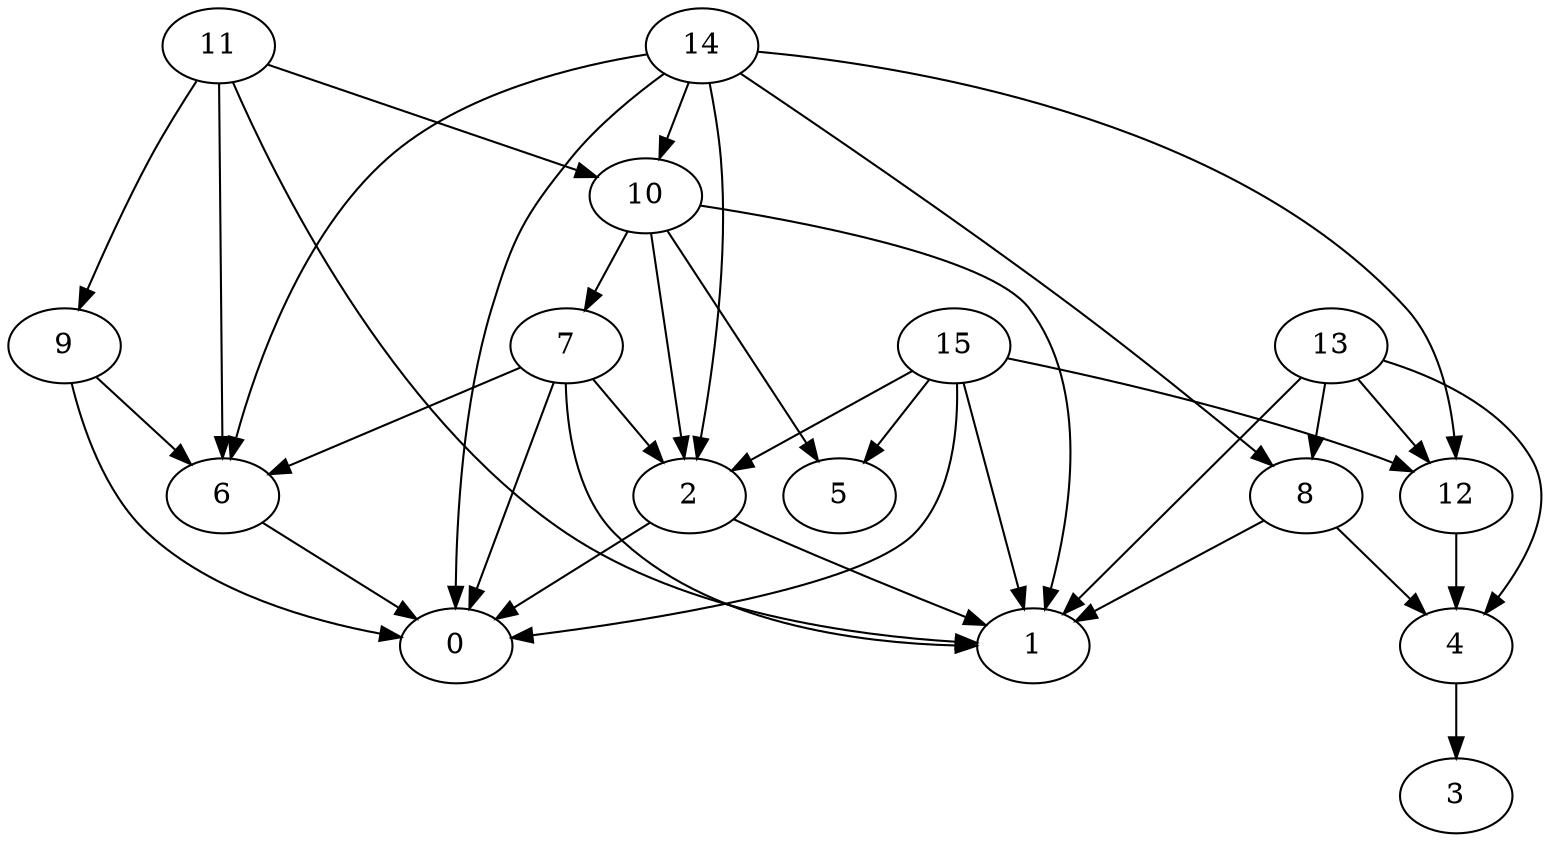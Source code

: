 digraph "Random_Nodes_16_Density_2.25_CCR_1.01_WeightType_Random" {
	graph ["Duplicate states"=0,
		GraphType=Random,
		"Max states in OPEN"=0,
		Modes="120000ms; topo-ordered tasks, ; Pruning: task equivalence, fixed order ready list, ; F-value: ; Optimisation: best schedule length (\
SL) optimisation on equal, ",
		NumberOfTasks=16,
		"Pruned using list schedule length"=9293,
		"States removed from OPEN"=0,
		TargetSystem="Homogeneous-2",
		"Time to schedule (ms)"=287,
		"Total idle time"=0,
		"Total schedule length"=105,
		"Total sequential time"=210,
		"Total states created"=24631
	];
	11	["Finish time"=11,
		Processor=0,
		"Start time"=4,
		Weight=7];
	9	["Finish time"=75,
		Processor=1,
		"Start time"=53,
		Weight=22];
	11 -> 9	[Weight=7];
	10	["Finish time"=38,
		Processor=1,
		"Start time"=34,
		Weight=4];
	11 -> 10	[Weight=6];
	6	["Finish time"=88,
		Processor=1,
		"Start time"=75,
		Weight=13];
	11 -> 6	[Weight=10];
	1	["Finish time"=81,
		Processor=0,
		"Start time"=64,
		Weight=17];
	11 -> 1	[Weight=10];
	15	["Finish time"=33,
		Processor=0,
		"Start time"=11,
		Weight=22];
	12	["Finish time"=55,
		Processor=0,
		"Start time"=33,
		Weight=22];
	15 -> 12	[Weight=3];
	2	["Finish time"=53,
		Processor=1,
		"Start time"=49,
		Weight=4];
	15 -> 2	[Weight=8];
	0	["Finish time"=105,
		Processor=1,
		"Start time"=88,
		Weight=17];
	15 -> 0	[Weight=10];
	15 -> 1	[Weight=4];
	5	["Finish time"=64,
		Processor=0,
		"Start time"=55,
		Weight=9];
	15 -> 5	[Weight=4];
	13	["Finish time"=17,
		Processor=1,
		"Start time"=0,
		Weight=17];
	13 -> 12	[Weight=6];
	8	["Finish time"=34,
		Processor=1,
		"Start time"=17,
		Weight=17];
	13 -> 8	[Weight=4];
	4	["Finish time"=92,
		Processor=0,
		"Start time"=81,
		Weight=11];
	13 -> 4	[Weight=9];
	13 -> 1	[Weight=8];
	14	["Finish time"=4,
		Processor=0,
		"Start time"=0,
		Weight=4];
	14 -> 10	[Weight=4];
	14 -> 12	[Weight=3];
	14 -> 8	[Weight=4];
	14 -> 6	[Weight=4];
	14 -> 2	[Weight=9];
	14 -> 0	[Weight=7];
	9 -> 6	[Weight=9];
	9 -> 0	[Weight=2];
	7	["Finish time"=49,
		Processor=1,
		"Start time"=38,
		Weight=11];
	10 -> 7	[Weight=4];
	10 -> 2	[Weight=2];
	10 -> 1	[Weight=8];
	10 -> 5	[Weight=6];
	7 -> 6	[Weight=9];
	7 -> 2	[Weight=10];
	7 -> 0	[Weight=3];
	7 -> 1	[Weight=6];
	12 -> 4	[Weight=3];
	8 -> 4	[Weight=7];
	8 -> 1	[Weight=6];
	6 -> 0	[Weight=5];
	3	["Finish time"=105,
		Processor=0,
		"Start time"=92,
		Weight=13];
	4 -> 3	[Weight=3];
	2 -> 0	[Weight=5];
	2 -> 1	[Weight=4];
}

